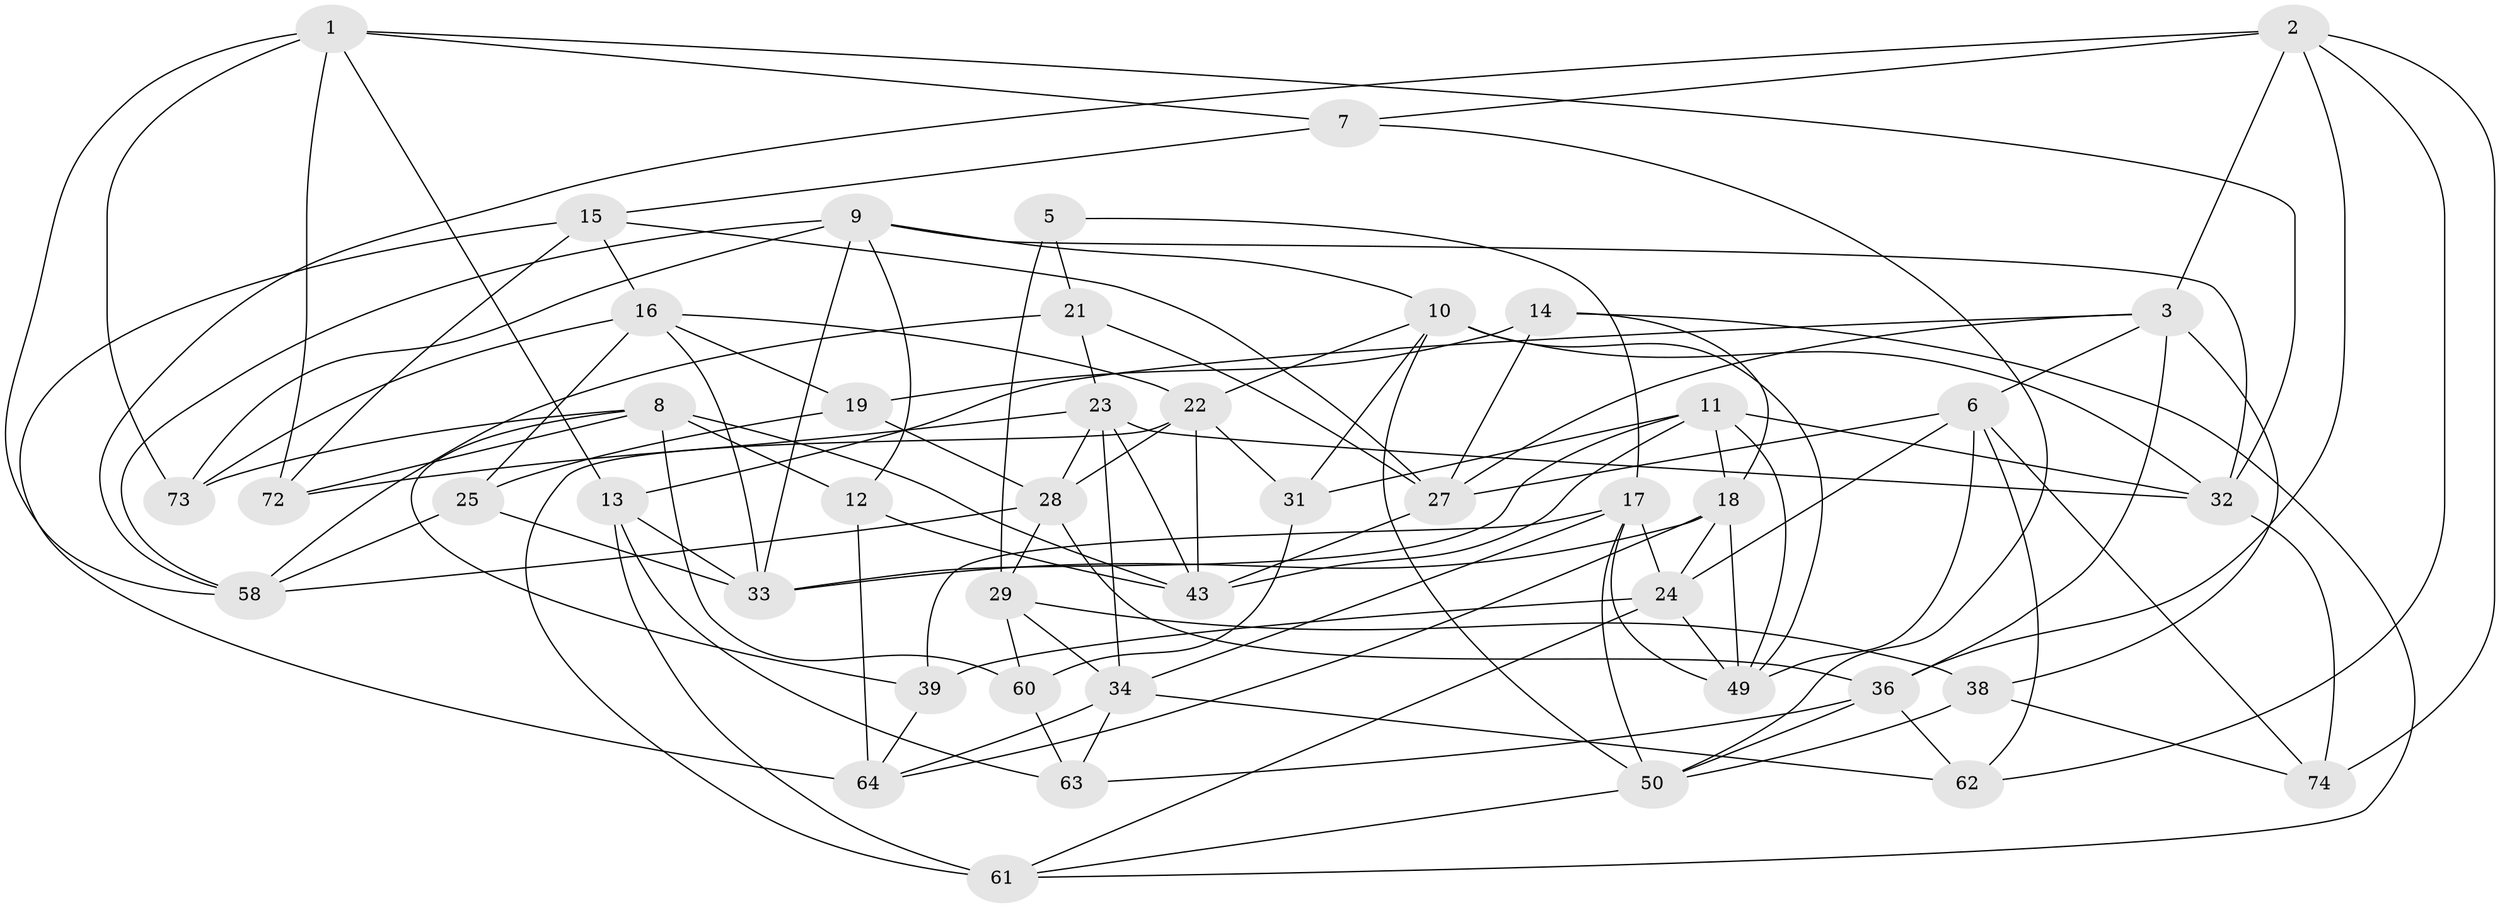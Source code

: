 // original degree distribution, {4: 1.0}
// Generated by graph-tools (version 1.1) at 2025/11/02/27/25 16:11:45]
// undirected, 45 vertices, 116 edges
graph export_dot {
graph [start="1"]
  node [color=gray90,style=filled];
  1 [super="+66"];
  2 [super="+40"];
  3 [super="+4"];
  5;
  6 [super="+42"];
  7;
  8 [super="+46"];
  9 [super="+26"];
  10 [super="+59"];
  11 [super="+30"];
  12;
  13 [super="+41"];
  14;
  15 [super="+54"];
  16 [super="+20"];
  17 [super="+48"];
  18 [super="+52"];
  19;
  21;
  22 [super="+51"];
  23 [super="+35"];
  24 [super="+44"];
  25;
  27 [super="+67"];
  28 [super="+53"];
  29 [super="+65"];
  31;
  32 [super="+37"];
  33 [super="+47"];
  34 [super="+55"];
  36 [super="+68"];
  38;
  39;
  43 [super="+45"];
  49 [super="+57"];
  50 [super="+56"];
  58 [super="+71"];
  60;
  61 [super="+70"];
  62;
  63;
  64 [super="+69"];
  72;
  73;
  74;
  1 -- 13;
  1 -- 72;
  1 -- 32;
  1 -- 73;
  1 -- 58;
  1 -- 7;
  2 -- 36;
  2 -- 7;
  2 -- 74;
  2 -- 3;
  2 -- 62;
  2 -- 58;
  3 -- 13;
  3 -- 27;
  3 -- 38;
  3 -- 6;
  3 -- 36;
  5 -- 17;
  5 -- 21;
  5 -- 29 [weight=2];
  6 -- 62;
  6 -- 74;
  6 -- 24;
  6 -- 27;
  6 -- 49;
  7 -- 50;
  7 -- 15;
  8 -- 60;
  8 -- 39;
  8 -- 43;
  8 -- 73;
  8 -- 72;
  8 -- 12;
  9 -- 10;
  9 -- 12;
  9 -- 32;
  9 -- 73;
  9 -- 33;
  9 -- 58;
  10 -- 50;
  10 -- 31;
  10 -- 22;
  10 -- 32;
  10 -- 49;
  11 -- 18;
  11 -- 31;
  11 -- 32;
  11 -- 49;
  11 -- 43;
  11 -- 33;
  12 -- 43;
  12 -- 64;
  13 -- 63;
  13 -- 33;
  13 -- 61 [weight=2];
  14 -- 19;
  14 -- 27;
  14 -- 18;
  14 -- 61;
  15 -- 64 [weight=2];
  15 -- 16;
  15 -- 72;
  15 -- 27;
  16 -- 22;
  16 -- 73;
  16 -- 19;
  16 -- 25;
  16 -- 33;
  17 -- 49;
  17 -- 50;
  17 -- 24;
  17 -- 39;
  17 -- 34;
  18 -- 24;
  18 -- 64;
  18 -- 33;
  18 -- 49;
  19 -- 25;
  19 -- 28;
  21 -- 23;
  21 -- 27;
  21 -- 58;
  22 -- 31;
  22 -- 28;
  22 -- 43;
  22 -- 61;
  23 -- 72;
  23 -- 32;
  23 -- 34;
  23 -- 28;
  23 -- 43;
  24 -- 39;
  24 -- 49;
  24 -- 61;
  25 -- 33;
  25 -- 58;
  27 -- 43;
  28 -- 58;
  28 -- 36;
  28 -- 29;
  29 -- 38;
  29 -- 34;
  29 -- 60;
  31 -- 60;
  32 -- 74;
  34 -- 63;
  34 -- 62;
  34 -- 64;
  36 -- 63;
  36 -- 62;
  36 -- 50;
  38 -- 74;
  38 -- 50;
  39 -- 64;
  50 -- 61;
  60 -- 63;
}
